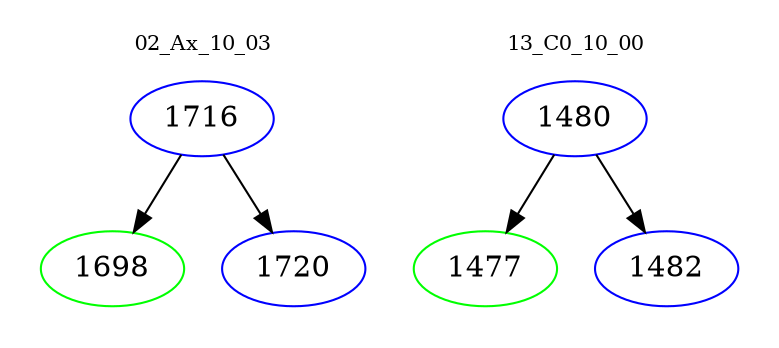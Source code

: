 digraph{
subgraph cluster_0 {
color = white
label = "02_Ax_10_03";
fontsize=10;
T0_1716 [label="1716", color="blue"]
T0_1716 -> T0_1698 [color="black"]
T0_1698 [label="1698", color="green"]
T0_1716 -> T0_1720 [color="black"]
T0_1720 [label="1720", color="blue"]
}
subgraph cluster_1 {
color = white
label = "13_C0_10_00";
fontsize=10;
T1_1480 [label="1480", color="blue"]
T1_1480 -> T1_1477 [color="black"]
T1_1477 [label="1477", color="green"]
T1_1480 -> T1_1482 [color="black"]
T1_1482 [label="1482", color="blue"]
}
}
